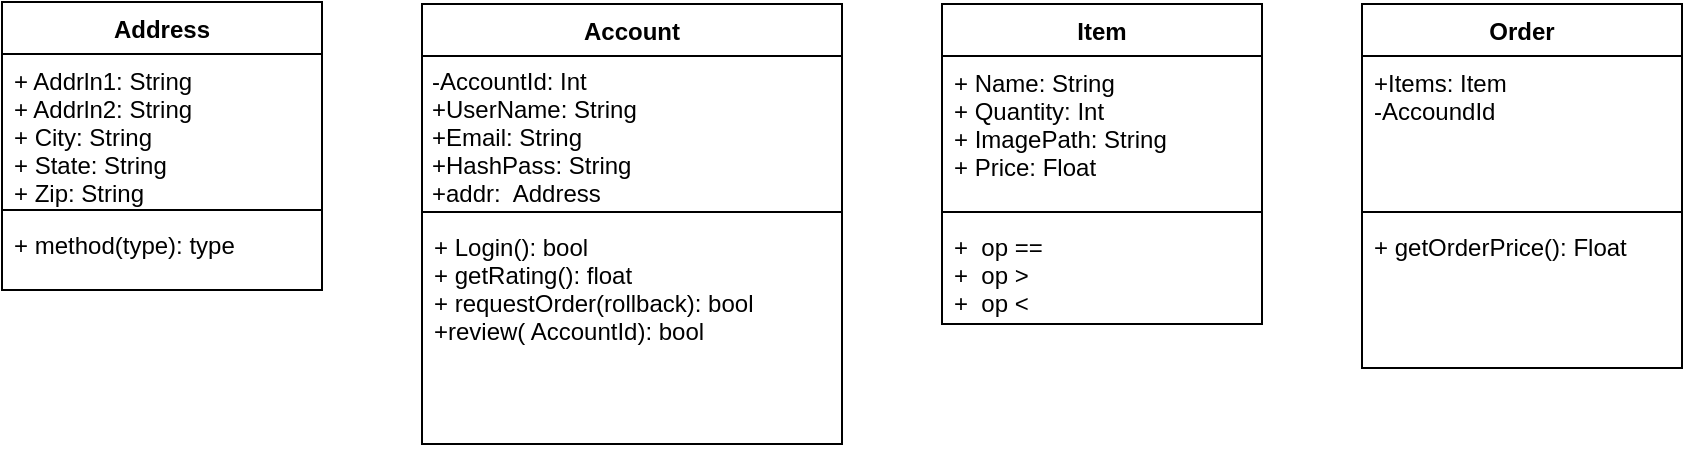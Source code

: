 <mxfile version="13.2.4" type="github">
  <diagram id="lPyz5LR_7ZNct5TZr97H" name="Page-1">
    <mxGraphModel dx="1422" dy="791" grid="1" gridSize="10" guides="1" tooltips="1" connect="1" arrows="1" fold="1" page="1" pageScale="1" pageWidth="850" pageHeight="1100" math="0" shadow="0">
      <root>
        <mxCell id="0" />
        <mxCell id="1" parent="0" />
        <mxCell id="W1TdXg9Vv3ffLSo9VdAI-9" value="Address" style="swimlane;fontStyle=1;align=center;verticalAlign=top;childLayout=stackLayout;horizontal=1;startSize=26;horizontalStack=0;resizeParent=1;resizeParentMax=0;resizeLast=0;collapsible=1;marginBottom=0;" parent="1" vertex="1">
          <mxGeometry x="60" y="109" width="160" height="144" as="geometry" />
        </mxCell>
        <mxCell id="W1TdXg9Vv3ffLSo9VdAI-10" value="+ Addrln1: String&#xa;+ Addrln2: String&#xa;+ City: String&#xa;+ State: String&#xa;+ Zip: String&#xa;&#xa;" style="text;strokeColor=none;fillColor=none;align=left;verticalAlign=top;spacingLeft=4;spacingRight=4;overflow=hidden;rotatable=0;points=[[0,0.5],[1,0.5]];portConstraint=eastwest;" parent="W1TdXg9Vv3ffLSo9VdAI-9" vertex="1">
          <mxGeometry y="26" width="160" height="74" as="geometry" />
        </mxCell>
        <mxCell id="W1TdXg9Vv3ffLSo9VdAI-11" value="" style="line;strokeWidth=1;fillColor=none;align=left;verticalAlign=middle;spacingTop=-1;spacingLeft=3;spacingRight=3;rotatable=0;labelPosition=right;points=[];portConstraint=eastwest;" parent="W1TdXg9Vv3ffLSo9VdAI-9" vertex="1">
          <mxGeometry y="100" width="160" height="8" as="geometry" />
        </mxCell>
        <mxCell id="W1TdXg9Vv3ffLSo9VdAI-12" value="+ method(type): type" style="text;strokeColor=none;fillColor=none;align=left;verticalAlign=top;spacingLeft=4;spacingRight=4;overflow=hidden;rotatable=0;points=[[0,0.5],[1,0.5]];portConstraint=eastwest;" parent="W1TdXg9Vv3ffLSo9VdAI-9" vertex="1">
          <mxGeometry y="108" width="160" height="36" as="geometry" />
        </mxCell>
        <mxCell id="W1TdXg9Vv3ffLSo9VdAI-5" value="Item" style="swimlane;fontStyle=1;align=center;verticalAlign=top;childLayout=stackLayout;horizontal=1;startSize=26;horizontalStack=0;resizeParent=1;resizeParentMax=0;resizeLast=0;collapsible=1;marginBottom=0;" parent="1" vertex="1">
          <mxGeometry x="530" y="110" width="160" height="160" as="geometry" />
        </mxCell>
        <mxCell id="W1TdXg9Vv3ffLSo9VdAI-6" value="+ Name: String&#xa;+ Quantity: Int&#xa;+ ImagePath: String&#xa;+ Price: Float&#xa;" style="text;strokeColor=none;fillColor=none;align=left;verticalAlign=top;spacingLeft=4;spacingRight=4;overflow=hidden;rotatable=0;points=[[0,0.5],[1,0.5]];portConstraint=eastwest;" parent="W1TdXg9Vv3ffLSo9VdAI-5" vertex="1">
          <mxGeometry y="26" width="160" height="74" as="geometry" />
        </mxCell>
        <mxCell id="W1TdXg9Vv3ffLSo9VdAI-7" value="" style="line;strokeWidth=1;fillColor=none;align=left;verticalAlign=middle;spacingTop=-1;spacingLeft=3;spacingRight=3;rotatable=0;labelPosition=right;points=[];portConstraint=eastwest;" parent="W1TdXg9Vv3ffLSo9VdAI-5" vertex="1">
          <mxGeometry y="100" width="160" height="8" as="geometry" />
        </mxCell>
        <mxCell id="W1TdXg9Vv3ffLSo9VdAI-8" value="+  op == &#xa;+  op &gt; &#xa;+  op &lt;&#xa;" style="text;strokeColor=none;fillColor=none;align=left;verticalAlign=top;spacingLeft=4;spacingRight=4;overflow=hidden;rotatable=0;points=[[0,0.5],[1,0.5]];portConstraint=eastwest;" parent="W1TdXg9Vv3ffLSo9VdAI-5" vertex="1">
          <mxGeometry y="108" width="160" height="52" as="geometry" />
        </mxCell>
        <mxCell id="lzAFo5b4Tt8IDg3ihHUa-5" value="Order" style="swimlane;fontStyle=1;align=center;verticalAlign=top;childLayout=stackLayout;horizontal=1;startSize=26;horizontalStack=0;resizeParent=1;resizeParentMax=0;resizeLast=0;collapsible=1;marginBottom=0;" vertex="1" parent="1">
          <mxGeometry x="740" y="110" width="160" height="182" as="geometry" />
        </mxCell>
        <mxCell id="lzAFo5b4Tt8IDg3ihHUa-6" value="+Items: Item&#xa;-AccoundId&#xa;&#xa;" style="text;strokeColor=none;fillColor=none;align=left;verticalAlign=top;spacingLeft=4;spacingRight=4;overflow=hidden;rotatable=0;points=[[0,0.5],[1,0.5]];portConstraint=eastwest;" vertex="1" parent="lzAFo5b4Tt8IDg3ihHUa-5">
          <mxGeometry y="26" width="160" height="74" as="geometry" />
        </mxCell>
        <mxCell id="lzAFo5b4Tt8IDg3ihHUa-7" value="" style="line;strokeWidth=1;fillColor=none;align=left;verticalAlign=middle;spacingTop=-1;spacingLeft=3;spacingRight=3;rotatable=0;labelPosition=right;points=[];portConstraint=eastwest;" vertex="1" parent="lzAFo5b4Tt8IDg3ihHUa-5">
          <mxGeometry y="100" width="160" height="8" as="geometry" />
        </mxCell>
        <mxCell id="lzAFo5b4Tt8IDg3ihHUa-8" value="+ getOrderPrice(): Float" style="text;strokeColor=none;fillColor=none;align=left;verticalAlign=top;spacingLeft=4;spacingRight=4;overflow=hidden;rotatable=0;points=[[0,0.5],[1,0.5]];portConstraint=eastwest;" vertex="1" parent="lzAFo5b4Tt8IDg3ihHUa-5">
          <mxGeometry y="108" width="160" height="74" as="geometry" />
        </mxCell>
        <mxCell id="W1TdXg9Vv3ffLSo9VdAI-1" value="Account" style="swimlane;fontStyle=1;align=center;verticalAlign=top;childLayout=stackLayout;horizontal=1;startSize=26;horizontalStack=0;resizeParent=1;resizeParentMax=0;resizeLast=0;collapsible=1;marginBottom=0;" parent="1" vertex="1">
          <mxGeometry x="270" y="110" width="210" height="220" as="geometry" />
        </mxCell>
        <mxCell id="W1TdXg9Vv3ffLSo9VdAI-2" value="-AccountId: Int&#xa;+UserName: String&#xa;+Email: String&#xa;+HashPass: String&#xa;+addr:  Address&#xa;" style="text;strokeColor=none;fillColor=none;align=left;verticalAlign=top;spacingLeft=4;spacingRight=4;overflow=hidden;rotatable=0;points=[[0,0.5],[1,0.5]];portConstraint=eastwest;spacing=1;" parent="W1TdXg9Vv3ffLSo9VdAI-1" vertex="1">
          <mxGeometry y="26" width="210" height="74" as="geometry" />
        </mxCell>
        <mxCell id="W1TdXg9Vv3ffLSo9VdAI-3" value="" style="line;strokeWidth=1;fillColor=none;align=left;verticalAlign=middle;spacingTop=-1;spacingLeft=3;spacingRight=3;rotatable=0;labelPosition=right;points=[];portConstraint=eastwest;" parent="W1TdXg9Vv3ffLSo9VdAI-1" vertex="1">
          <mxGeometry y="100" width="210" height="8" as="geometry" />
        </mxCell>
        <mxCell id="W1TdXg9Vv3ffLSo9VdAI-4" value="+ Login(): bool&#xa;+ getRating(): float&#xa;+ requestOrder(rollback): bool&#xa;+review( AccountId): bool&#xa;" style="text;strokeColor=none;fillColor=none;align=left;verticalAlign=top;spacingLeft=4;spacingRight=4;overflow=hidden;rotatable=0;points=[[0,0.5],[1,0.5]];portConstraint=eastwest;" parent="W1TdXg9Vv3ffLSo9VdAI-1" vertex="1">
          <mxGeometry y="108" width="210" height="112" as="geometry" />
        </mxCell>
      </root>
    </mxGraphModel>
  </diagram>
</mxfile>
